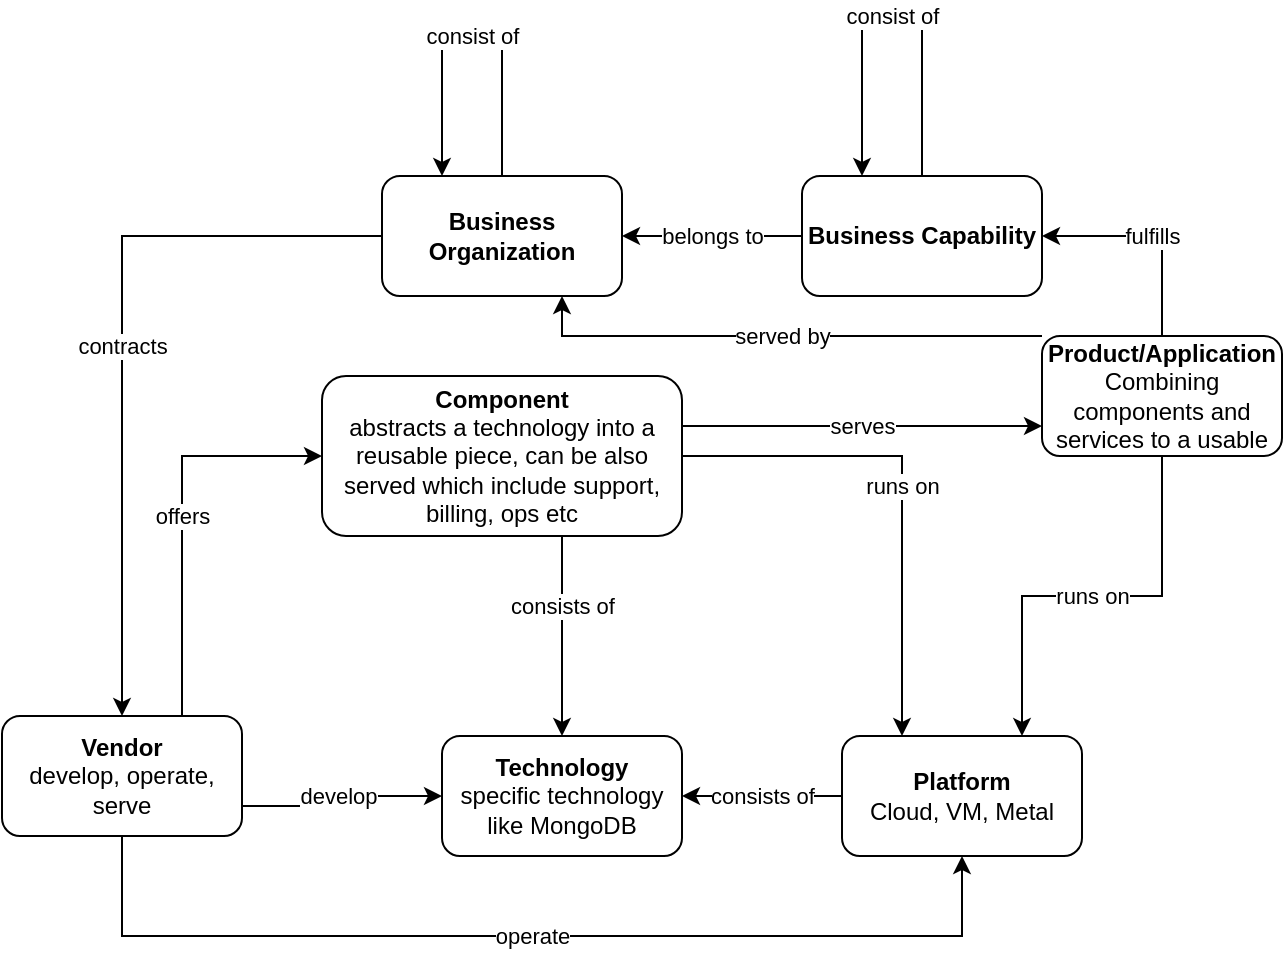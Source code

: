 <mxfile version="13.2.2" type="device"><diagram id="Os6Qp48P5ZAaySi7fGoa" name="Page-1"><mxGraphModel dx="987" dy="1999" grid="1" gridSize="10" guides="1" tooltips="1" connect="1" arrows="1" fold="1" page="1" pageScale="1" pageWidth="827" pageHeight="1169" math="0" shadow="0"><root><mxCell id="0"/><mxCell id="1" parent="0"/><mxCell id="YUGN4xDeeoy9YQKyPFJZ-1" value="&lt;b&gt;Technology&lt;br&gt;&lt;/b&gt;specific technology like MongoDB" style="rounded=1;whiteSpace=wrap;html=1;" parent="1" vertex="1"><mxGeometry x="220" y="310" width="120" height="60" as="geometry"/></mxCell><mxCell id="YUGN4xDeeoy9YQKyPFJZ-11" value="consists of" style="edgeStyle=orthogonalEdgeStyle;rounded=0;orthogonalLoop=1;jettySize=auto;html=1;exitX=0.5;exitY=1;exitDx=0;exitDy=0;" parent="1" source="YUGN4xDeeoy9YQKyPFJZ-3" target="YUGN4xDeeoy9YQKyPFJZ-1" edge="1"><mxGeometry relative="1" as="geometry"><Array as="points"><mxPoint x="280" y="210"/></Array></mxGeometry></mxCell><mxCell id="YUGN4xDeeoy9YQKyPFJZ-17" value="serves" style="edgeStyle=orthogonalEdgeStyle;rounded=0;orthogonalLoop=1;jettySize=auto;html=1;entryX=0;entryY=0.75;entryDx=0;entryDy=0;" parent="1" source="YUGN4xDeeoy9YQKyPFJZ-3" target="YUGN4xDeeoy9YQKyPFJZ-4" edge="1"><mxGeometry relative="1" as="geometry"><Array as="points"><mxPoint x="390" y="155"/><mxPoint x="390" y="155"/></Array></mxGeometry></mxCell><mxCell id="YUGN4xDeeoy9YQKyPFJZ-18" value="runs on" style="edgeStyle=orthogonalEdgeStyle;rounded=0;orthogonalLoop=1;jettySize=auto;html=1;entryX=0.25;entryY=0;entryDx=0;entryDy=0;" parent="1" source="YUGN4xDeeoy9YQKyPFJZ-3" target="YUGN4xDeeoy9YQKyPFJZ-8" edge="1"><mxGeometry relative="1" as="geometry"><Array as="points"><mxPoint x="450" y="170"/></Array></mxGeometry></mxCell><mxCell id="YUGN4xDeeoy9YQKyPFJZ-3" value="&lt;b&gt;Component&lt;br&gt;&lt;/b&gt;abstracts a technology into a reusable piece, can be also served which include support, billing, ops etc" style="rounded=1;whiteSpace=wrap;html=1;" parent="1" vertex="1"><mxGeometry x="160" y="130" width="180" height="80" as="geometry"/></mxCell><mxCell id="YUGN4xDeeoy9YQKyPFJZ-19" value="runs on" style="edgeStyle=orthogonalEdgeStyle;rounded=0;orthogonalLoop=1;jettySize=auto;html=1;entryX=0.75;entryY=0;entryDx=0;entryDy=0;" parent="1" source="YUGN4xDeeoy9YQKyPFJZ-4" target="YUGN4xDeeoy9YQKyPFJZ-8" edge="1"><mxGeometry relative="1" as="geometry"/></mxCell><mxCell id="YUGN4xDeeoy9YQKyPFJZ-21" value="fulfills" style="edgeStyle=orthogonalEdgeStyle;rounded=0;orthogonalLoop=1;jettySize=auto;html=1;entryX=1;entryY=0.5;entryDx=0;entryDy=0;" parent="1" source="YUGN4xDeeoy9YQKyPFJZ-4" target="YUGN4xDeeoy9YQKyPFJZ-9" edge="1"><mxGeometry relative="1" as="geometry"/></mxCell><mxCell id="BA_sxeUsiXh53UI8u9K6-1" value="served by" style="edgeStyle=orthogonalEdgeStyle;rounded=0;orthogonalLoop=1;jettySize=auto;html=1;entryX=0.75;entryY=1;entryDx=0;entryDy=0;" edge="1" parent="1" source="YUGN4xDeeoy9YQKyPFJZ-4" target="YUGN4xDeeoy9YQKyPFJZ-23"><mxGeometry relative="1" as="geometry"><Array as="points"><mxPoint x="280" y="110"/></Array></mxGeometry></mxCell><mxCell id="YUGN4xDeeoy9YQKyPFJZ-4" value="&lt;b&gt;Product/Application&lt;br&gt;&lt;/b&gt;Combining components and services to a usable" style="rounded=1;whiteSpace=wrap;html=1;" parent="1" vertex="1"><mxGeometry x="520" y="110" width="120" height="60" as="geometry"/></mxCell><mxCell id="YUGN4xDeeoy9YQKyPFJZ-12" value="consists of" style="edgeStyle=orthogonalEdgeStyle;rounded=0;orthogonalLoop=1;jettySize=auto;html=1;entryX=1;entryY=0.5;entryDx=0;entryDy=0;" parent="1" source="YUGN4xDeeoy9YQKyPFJZ-8" target="YUGN4xDeeoy9YQKyPFJZ-1" edge="1"><mxGeometry relative="1" as="geometry"/></mxCell><mxCell id="YUGN4xDeeoy9YQKyPFJZ-8" value="&lt;b&gt;Platform&lt;br&gt;&lt;/b&gt;Cloud, VM, Metal" style="rounded=1;whiteSpace=wrap;html=1;" parent="1" vertex="1"><mxGeometry x="420" y="310" width="120" height="60" as="geometry"/></mxCell><mxCell id="YUGN4xDeeoy9YQKyPFJZ-22" value="consist of" style="edgeStyle=orthogonalEdgeStyle;rounded=0;orthogonalLoop=1;jettySize=auto;html=1;entryX=0.25;entryY=0;entryDx=0;entryDy=0;" parent="1" source="YUGN4xDeeoy9YQKyPFJZ-9" target="YUGN4xDeeoy9YQKyPFJZ-9" edge="1"><mxGeometry relative="1" as="geometry"><mxPoint x="390" y="10" as="targetPoint"/><Array as="points"><mxPoint x="460" y="-50"/><mxPoint x="430" y="-50"/></Array></mxGeometry></mxCell><mxCell id="YUGN4xDeeoy9YQKyPFJZ-24" value="belongs to" style="edgeStyle=orthogonalEdgeStyle;rounded=0;orthogonalLoop=1;jettySize=auto;html=1;entryX=1;entryY=0.5;entryDx=0;entryDy=0;" parent="1" source="YUGN4xDeeoy9YQKyPFJZ-9" target="YUGN4xDeeoy9YQKyPFJZ-23" edge="1"><mxGeometry relative="1" as="geometry"/></mxCell><mxCell id="YUGN4xDeeoy9YQKyPFJZ-9" value="&lt;b&gt;Business Capability&lt;/b&gt;" style="rounded=1;whiteSpace=wrap;html=1;" parent="1" vertex="1"><mxGeometry x="400" y="30" width="120" height="60" as="geometry"/></mxCell><mxCell id="YUGN4xDeeoy9YQKyPFJZ-25" value="consist of" style="edgeStyle=orthogonalEdgeStyle;rounded=0;orthogonalLoop=1;jettySize=auto;html=1;entryX=0.25;entryY=0;entryDx=0;entryDy=0;" parent="1" source="YUGN4xDeeoy9YQKyPFJZ-23" target="YUGN4xDeeoy9YQKyPFJZ-23" edge="1"><mxGeometry relative="1" as="geometry"><mxPoint x="170" y="-30" as="targetPoint"/><Array as="points"><mxPoint x="250" y="-40"/><mxPoint x="220" y="-40"/></Array></mxGeometry></mxCell><mxCell id="BA_sxeUsiXh53UI8u9K6-2" value="contracts" style="edgeStyle=orthogonalEdgeStyle;rounded=0;orthogonalLoop=1;jettySize=auto;html=1;" edge="1" parent="1" source="YUGN4xDeeoy9YQKyPFJZ-23" target="YUGN4xDeeoy9YQKyPFJZ-26"><mxGeometry relative="1" as="geometry"/></mxCell><mxCell id="YUGN4xDeeoy9YQKyPFJZ-23" value="&lt;b&gt;Business Organization&lt;/b&gt;" style="rounded=1;whiteSpace=wrap;html=1;" parent="1" vertex="1"><mxGeometry x="190" y="30" width="120" height="60" as="geometry"/></mxCell><mxCell id="YUGN4xDeeoy9YQKyPFJZ-28" value="offers" style="edgeStyle=orthogonalEdgeStyle;rounded=0;orthogonalLoop=1;jettySize=auto;html=1;entryX=0;entryY=0.5;entryDx=0;entryDy=0;" parent="1" source="YUGN4xDeeoy9YQKyPFJZ-26" target="YUGN4xDeeoy9YQKyPFJZ-3" edge="1"><mxGeometry relative="1" as="geometry"><Array as="points"><mxPoint x="90" y="170"/></Array><mxPoint as="offset"/></mxGeometry></mxCell><mxCell id="YUGN4xDeeoy9YQKyPFJZ-29" value="develop" style="edgeStyle=orthogonalEdgeStyle;rounded=0;orthogonalLoop=1;jettySize=auto;html=1;entryX=0;entryY=0.5;entryDx=0;entryDy=0;exitX=1;exitY=0.75;exitDx=0;exitDy=0;" parent="1" source="YUGN4xDeeoy9YQKyPFJZ-26" target="YUGN4xDeeoy9YQKyPFJZ-1" edge="1"><mxGeometry relative="1" as="geometry"><Array as="points"><mxPoint x="160" y="345"/><mxPoint x="160" y="340"/></Array></mxGeometry></mxCell><mxCell id="YUGN4xDeeoy9YQKyPFJZ-30" value="operate" style="edgeStyle=orthogonalEdgeStyle;rounded=0;orthogonalLoop=1;jettySize=auto;html=1;entryX=0.5;entryY=1;entryDx=0;entryDy=0;" parent="1" source="YUGN4xDeeoy9YQKyPFJZ-26" target="YUGN4xDeeoy9YQKyPFJZ-8" edge="1"><mxGeometry relative="1" as="geometry"><Array as="points"><mxPoint x="60" y="410"/><mxPoint x="480" y="410"/></Array></mxGeometry></mxCell><mxCell id="YUGN4xDeeoy9YQKyPFJZ-26" value="&lt;b&gt;Vendor&lt;br&gt;&lt;/b&gt;develop, operate, serve" style="rounded=1;whiteSpace=wrap;html=1;" parent="1" vertex="1"><mxGeometry y="300" width="120" height="60" as="geometry"/></mxCell></root></mxGraphModel></diagram></mxfile>